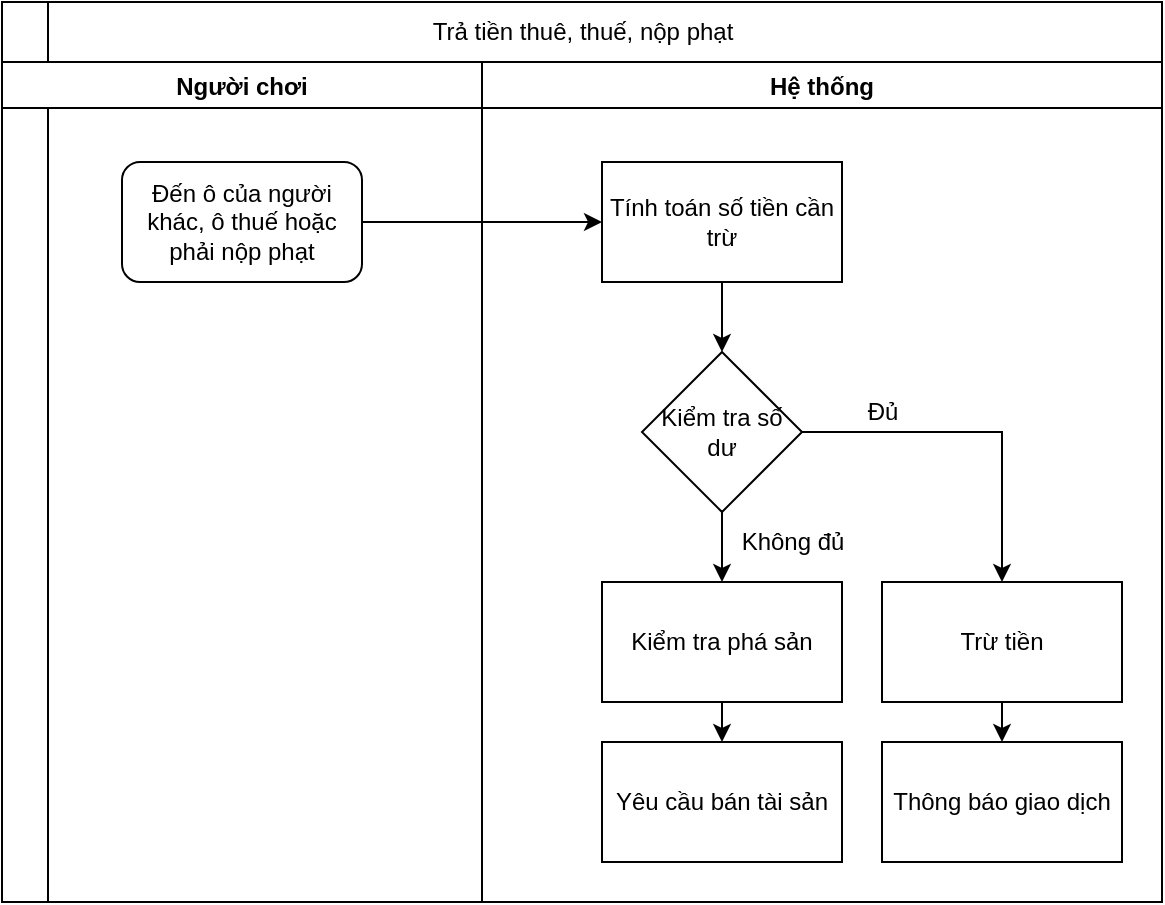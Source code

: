 <mxfile version="26.2.13">
  <diagram name="Dong_thue" id="Dong_thue">
    <mxGraphModel dx="1238" dy="535" grid="1" gridSize="10" guides="1" tooltips="1" connect="1" arrows="1" fold="1" page="1" pageScale="1" pageWidth="827" pageHeight="1169" math="0" shadow="0">
      <root>
        <mxCell id="0" />
        <mxCell id="1" parent="0" />
        <mxCell id="2" value="" style="swimlane;horizontal=0;" parent="1" vertex="1">
          <mxGeometry x="40" y="40" width="580" height="450" as="geometry" />
        </mxCell>
        <mxCell id="3" value="Người chơi" style="swimlane;horizontal=1;" parent="2" vertex="1">
          <mxGeometry y="30" width="240" height="420" as="geometry" />
        </mxCell>
        <mxCell id="IrOb-KJ-WzEPkYAdivZU-5" value="Đến ô của người khác, ô thuế hoặc phải nộp phạt" style="rounded=1;whiteSpace=wrap;html=1;" parent="3" vertex="1">
          <mxGeometry x="60" y="50" width="120" height="60" as="geometry" />
        </mxCell>
        <mxCell id="4" value="Hệ thống" style="swimlane;horizontal=1;" parent="2" vertex="1">
          <mxGeometry x="240" y="30" width="340" height="420" as="geometry" />
        </mxCell>
        <mxCell id="IrOb-KJ-WzEPkYAdivZU-13" style="edgeStyle=orthogonalEdgeStyle;rounded=0;orthogonalLoop=1;jettySize=auto;html=1;exitX=0.5;exitY=1;exitDx=0;exitDy=0;entryX=0.5;entryY=0;entryDx=0;entryDy=0;" parent="4" source="IrOb-KJ-WzEPkYAdivZU-8" target="IrOb-KJ-WzEPkYAdivZU-9" edge="1">
          <mxGeometry relative="1" as="geometry" />
        </mxCell>
        <mxCell id="IrOb-KJ-WzEPkYAdivZU-8" value="Trừ tiền" style="rounded=0;whiteSpace=wrap;html=1;" parent="4" vertex="1">
          <mxGeometry x="200" y="260" width="120" height="60" as="geometry" />
        </mxCell>
        <mxCell id="IrOb-KJ-WzEPkYAdivZU-9" value="Thông báo giao dịch" style="rounded=0;whiteSpace=wrap;html=1;" parent="4" vertex="1">
          <mxGeometry x="200" y="340" width="120" height="60" as="geometry" />
        </mxCell>
        <mxCell id="IrOb-KJ-WzEPkYAdivZU-10" value="Yêu cầu bán tài sản" style="rounded=0;whiteSpace=wrap;html=1;" parent="4" vertex="1">
          <mxGeometry x="60" y="340" width="120" height="60" as="geometry" />
        </mxCell>
        <mxCell id="IrOb-KJ-WzEPkYAdivZU-20" style="edgeStyle=orthogonalEdgeStyle;rounded=0;orthogonalLoop=1;jettySize=auto;html=1;exitX=1;exitY=0.5;exitDx=0;exitDy=0;entryX=0.5;entryY=0;entryDx=0;entryDy=0;" parent="4" source="IrOb-KJ-WzEPkYAdivZU-15" target="IrOb-KJ-WzEPkYAdivZU-8" edge="1">
          <mxGeometry relative="1" as="geometry" />
        </mxCell>
        <mxCell id="IrOb-KJ-WzEPkYAdivZU-15" value="Kiểm tra số dư" style="rhombus;whiteSpace=wrap;html=1;" parent="4" vertex="1">
          <mxGeometry x="80" y="145" width="80" height="80" as="geometry" />
        </mxCell>
        <mxCell id="IrOb-KJ-WzEPkYAdivZU-17" value="Đủ" style="text;html=1;align=center;verticalAlign=middle;resizable=0;points=[];autosize=1;strokeColor=none;fillColor=none;" parent="4" vertex="1">
          <mxGeometry x="180" y="160" width="40" height="30" as="geometry" />
        </mxCell>
        <mxCell id="IrOb-KJ-WzEPkYAdivZU-22" style="edgeStyle=orthogonalEdgeStyle;rounded=0;orthogonalLoop=1;jettySize=auto;html=1;exitX=0.5;exitY=1;exitDx=0;exitDy=0;entryX=0.5;entryY=0;entryDx=0;entryDy=0;" parent="4" source="IrOb-KJ-WzEPkYAdivZU-18" target="IrOb-KJ-WzEPkYAdivZU-10" edge="1">
          <mxGeometry relative="1" as="geometry" />
        </mxCell>
        <mxCell id="IrOb-KJ-WzEPkYAdivZU-18" value="Kiểm tra phá sản" style="rounded=0;whiteSpace=wrap;html=1;" parent="4" vertex="1">
          <mxGeometry x="60" y="260" width="120" height="60" as="geometry" />
        </mxCell>
        <mxCell id="IrOb-KJ-WzEPkYAdivZU-19" value="" style="endArrow=classic;html=1;rounded=0;exitX=0.5;exitY=1;exitDx=0;exitDy=0;entryX=0.5;entryY=0;entryDx=0;entryDy=0;" parent="4" source="IrOb-KJ-WzEPkYAdivZU-15" target="IrOb-KJ-WzEPkYAdivZU-18" edge="1">
          <mxGeometry width="50" height="50" relative="1" as="geometry">
            <mxPoint x="110" y="300" as="sourcePoint" />
            <mxPoint x="160" y="250" as="targetPoint" />
          </mxGeometry>
        </mxCell>
        <mxCell id="IrOb-KJ-WzEPkYAdivZU-21" value="Không đủ" style="text;html=1;align=center;verticalAlign=middle;resizable=0;points=[];autosize=1;strokeColor=none;fillColor=none;" parent="4" vertex="1">
          <mxGeometry x="120" y="225" width="70" height="30" as="geometry" />
        </mxCell>
        <mxCell id="3I8I41rx8RQDa5kfRumz-7" style="edgeStyle=orthogonalEdgeStyle;rounded=0;orthogonalLoop=1;jettySize=auto;html=1;exitX=0.5;exitY=1;exitDx=0;exitDy=0;entryX=0.5;entryY=0;entryDx=0;entryDy=0;" edge="1" parent="4" source="3I8I41rx8RQDa5kfRumz-4" target="IrOb-KJ-WzEPkYAdivZU-15">
          <mxGeometry relative="1" as="geometry" />
        </mxCell>
        <mxCell id="3I8I41rx8RQDa5kfRumz-4" value="Tính toán số tiền cần trừ" style="rounded=0;whiteSpace=wrap;html=1;" vertex="1" parent="4">
          <mxGeometry x="60" y="50" width="120" height="60" as="geometry" />
        </mxCell>
        <mxCell id="IrOb-KJ-WzEPkYAdivZU-11" style="edgeStyle=orthogonalEdgeStyle;rounded=0;orthogonalLoop=1;jettySize=auto;html=1;exitX=1;exitY=0.5;exitDx=0;exitDy=0;entryX=0;entryY=0.5;entryDx=0;entryDy=0;" parent="2" source="IrOb-KJ-WzEPkYAdivZU-5" target="3I8I41rx8RQDa5kfRumz-4" edge="1">
          <mxGeometry relative="1" as="geometry">
            <mxPoint x="300" y="110" as="targetPoint" />
          </mxGeometry>
        </mxCell>
        <mxCell id="IrOb-KJ-WzEPkYAdivZU-23" value="Trả tiền thuê, thuế, nộp phạt" style="text;html=1;align=center;verticalAlign=middle;resizable=0;points=[];autosize=1;strokeColor=none;fillColor=none;" parent="2" vertex="1">
          <mxGeometry x="205" width="170" height="30" as="geometry" />
        </mxCell>
      </root>
    </mxGraphModel>
  </diagram>
</mxfile>
